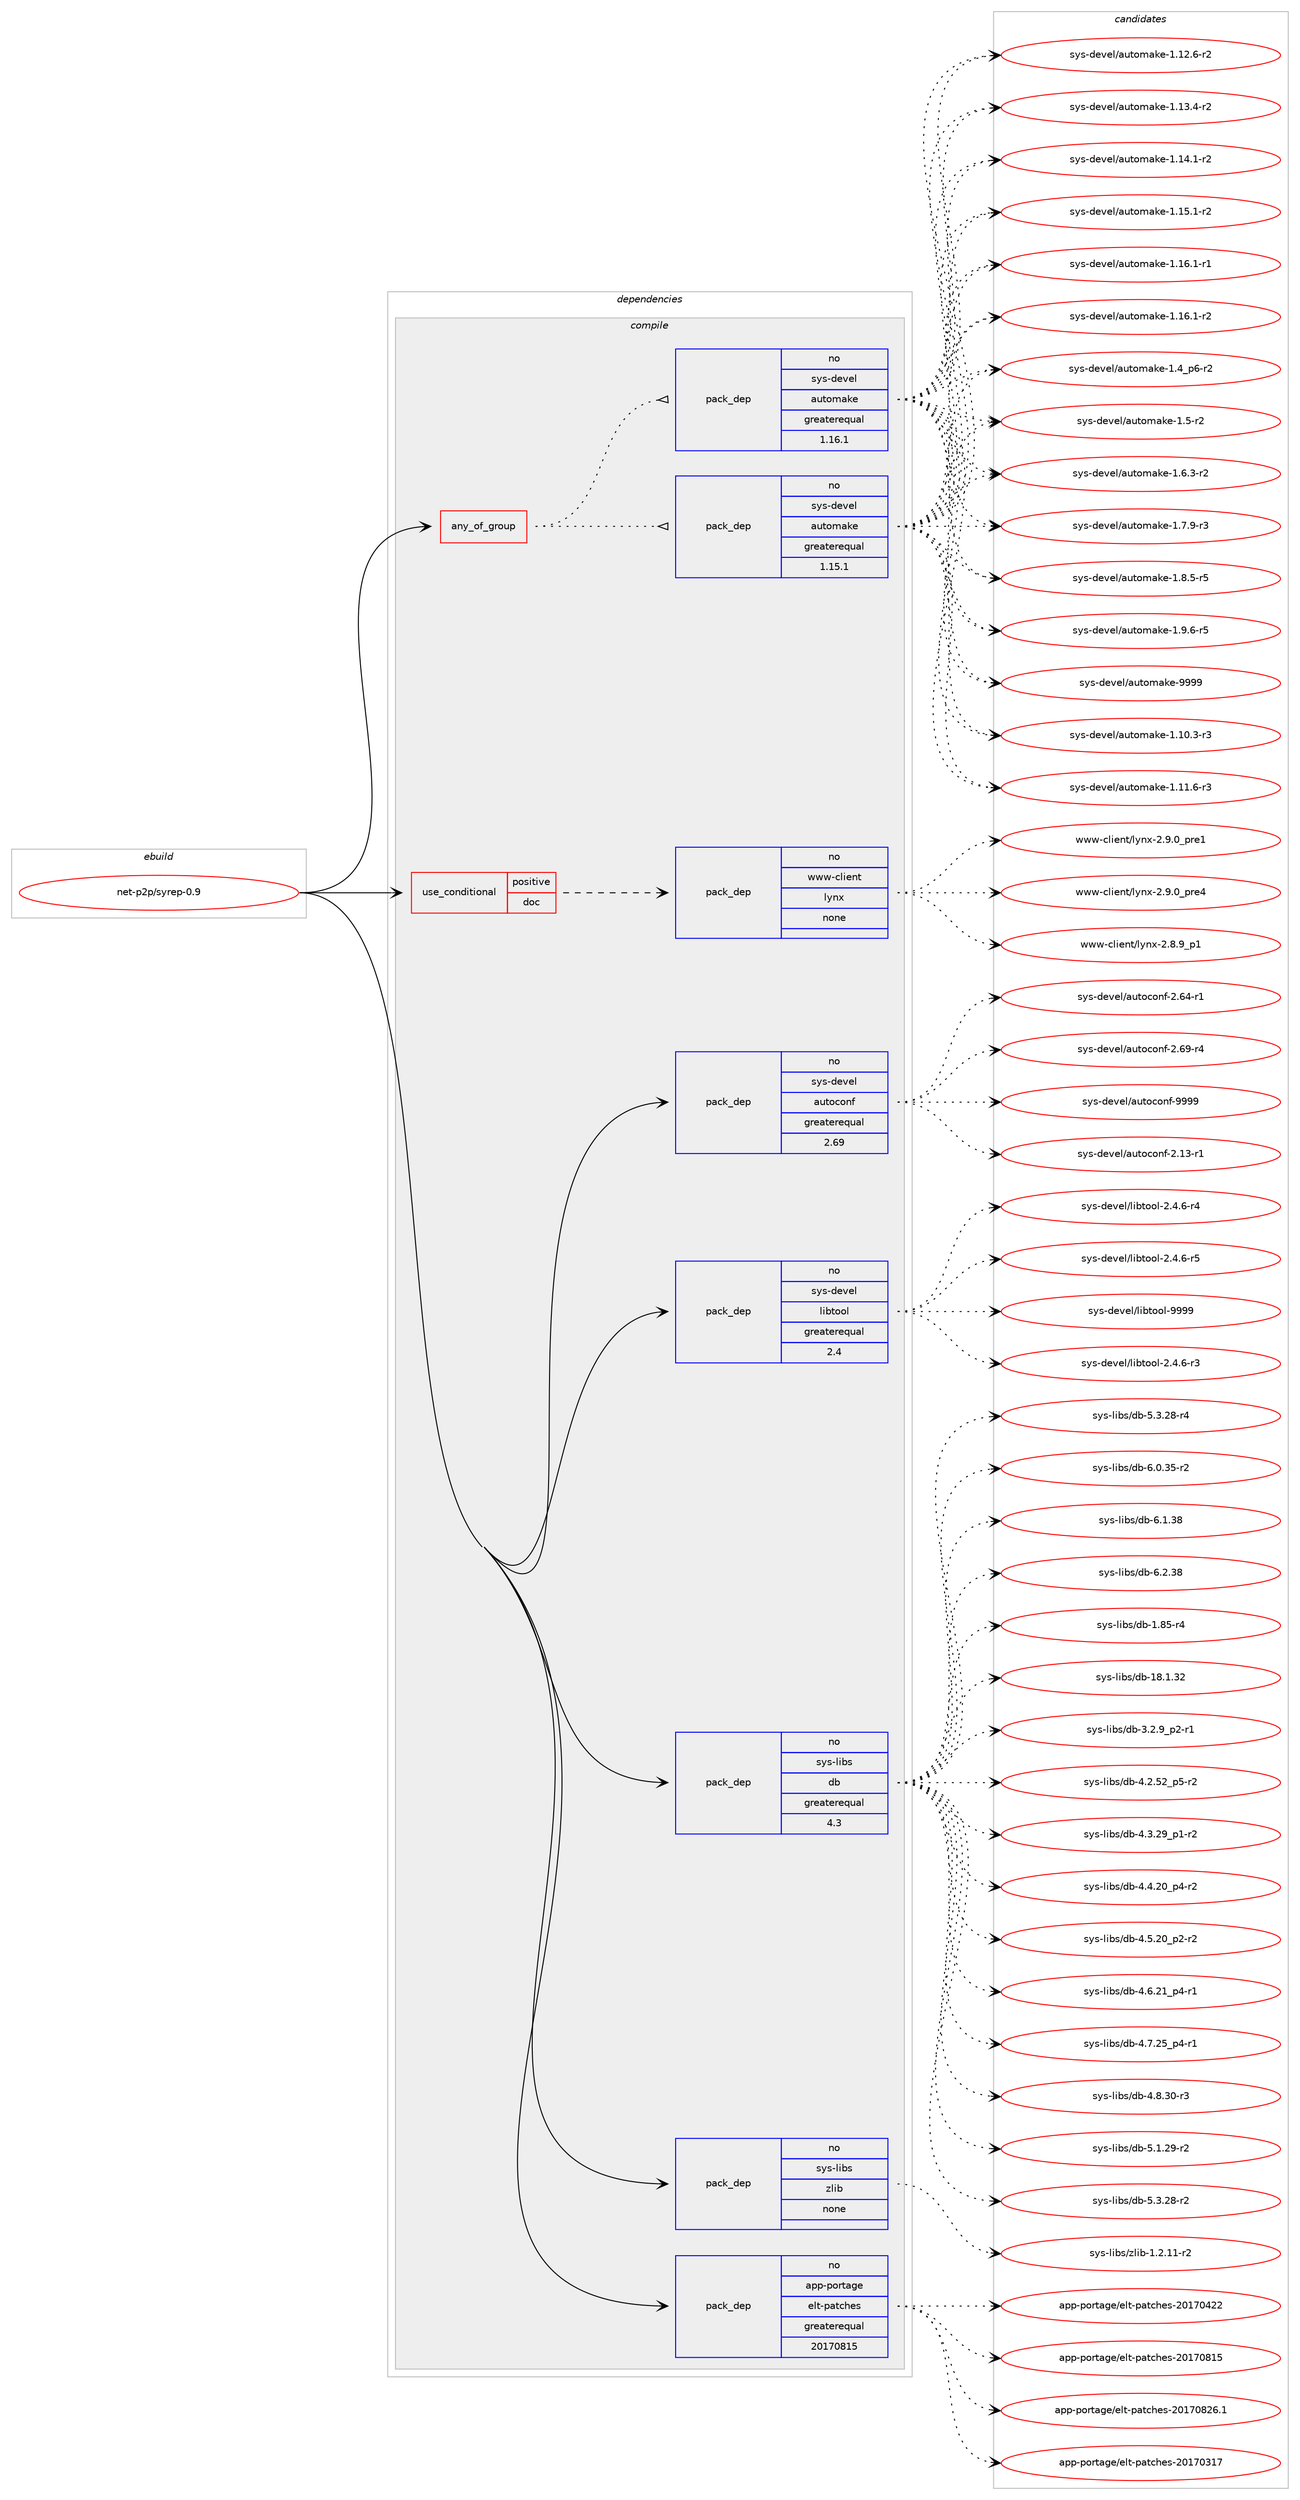 digraph prolog {

# *************
# Graph options
# *************

newrank=true;
concentrate=true;
compound=true;
graph [rankdir=LR,fontname=Helvetica,fontsize=10,ranksep=1.5];#, ranksep=2.5, nodesep=0.2];
edge  [arrowhead=vee];
node  [fontname=Helvetica,fontsize=10];

# **********
# The ebuild
# **********

subgraph cluster_leftcol {
color=gray;
rank=same;
label=<<i>ebuild</i>>;
id [label="net-p2p/syrep-0.9", color=red, width=4, href="../net-p2p/syrep-0.9.svg"];
}

# ****************
# The dependencies
# ****************

subgraph cluster_midcol {
color=gray;
label=<<i>dependencies</i>>;
subgraph cluster_compile {
fillcolor="#eeeeee";
style=filled;
label=<<i>compile</i>>;
subgraph any14337 {
dependency840736 [label=<<TABLE BORDER="0" CELLBORDER="1" CELLSPACING="0" CELLPADDING="4"><TR><TD CELLPADDING="10">any_of_group</TD></TR></TABLE>>, shape=none, color=red];subgraph pack621017 {
dependency840737 [label=<<TABLE BORDER="0" CELLBORDER="1" CELLSPACING="0" CELLPADDING="4" WIDTH="220"><TR><TD ROWSPAN="6" CELLPADDING="30">pack_dep</TD></TR><TR><TD WIDTH="110">no</TD></TR><TR><TD>sys-devel</TD></TR><TR><TD>automake</TD></TR><TR><TD>greaterequal</TD></TR><TR><TD>1.16.1</TD></TR></TABLE>>, shape=none, color=blue];
}
dependency840736:e -> dependency840737:w [weight=20,style="dotted",arrowhead="oinv"];
subgraph pack621018 {
dependency840738 [label=<<TABLE BORDER="0" CELLBORDER="1" CELLSPACING="0" CELLPADDING="4" WIDTH="220"><TR><TD ROWSPAN="6" CELLPADDING="30">pack_dep</TD></TR><TR><TD WIDTH="110">no</TD></TR><TR><TD>sys-devel</TD></TR><TR><TD>automake</TD></TR><TR><TD>greaterequal</TD></TR><TR><TD>1.15.1</TD></TR></TABLE>>, shape=none, color=blue];
}
dependency840736:e -> dependency840738:w [weight=20,style="dotted",arrowhead="oinv"];
}
id:e -> dependency840736:w [weight=20,style="solid",arrowhead="vee"];
subgraph cond204884 {
dependency840739 [label=<<TABLE BORDER="0" CELLBORDER="1" CELLSPACING="0" CELLPADDING="4"><TR><TD ROWSPAN="3" CELLPADDING="10">use_conditional</TD></TR><TR><TD>positive</TD></TR><TR><TD>doc</TD></TR></TABLE>>, shape=none, color=red];
subgraph pack621019 {
dependency840740 [label=<<TABLE BORDER="0" CELLBORDER="1" CELLSPACING="0" CELLPADDING="4" WIDTH="220"><TR><TD ROWSPAN="6" CELLPADDING="30">pack_dep</TD></TR><TR><TD WIDTH="110">no</TD></TR><TR><TD>www-client</TD></TR><TR><TD>lynx</TD></TR><TR><TD>none</TD></TR><TR><TD></TD></TR></TABLE>>, shape=none, color=blue];
}
dependency840739:e -> dependency840740:w [weight=20,style="dashed",arrowhead="vee"];
}
id:e -> dependency840739:w [weight=20,style="solid",arrowhead="vee"];
subgraph pack621020 {
dependency840741 [label=<<TABLE BORDER="0" CELLBORDER="1" CELLSPACING="0" CELLPADDING="4" WIDTH="220"><TR><TD ROWSPAN="6" CELLPADDING="30">pack_dep</TD></TR><TR><TD WIDTH="110">no</TD></TR><TR><TD>app-portage</TD></TR><TR><TD>elt-patches</TD></TR><TR><TD>greaterequal</TD></TR><TR><TD>20170815</TD></TR></TABLE>>, shape=none, color=blue];
}
id:e -> dependency840741:w [weight=20,style="solid",arrowhead="vee"];
subgraph pack621021 {
dependency840742 [label=<<TABLE BORDER="0" CELLBORDER="1" CELLSPACING="0" CELLPADDING="4" WIDTH="220"><TR><TD ROWSPAN="6" CELLPADDING="30">pack_dep</TD></TR><TR><TD WIDTH="110">no</TD></TR><TR><TD>sys-devel</TD></TR><TR><TD>autoconf</TD></TR><TR><TD>greaterequal</TD></TR><TR><TD>2.69</TD></TR></TABLE>>, shape=none, color=blue];
}
id:e -> dependency840742:w [weight=20,style="solid",arrowhead="vee"];
subgraph pack621022 {
dependency840743 [label=<<TABLE BORDER="0" CELLBORDER="1" CELLSPACING="0" CELLPADDING="4" WIDTH="220"><TR><TD ROWSPAN="6" CELLPADDING="30">pack_dep</TD></TR><TR><TD WIDTH="110">no</TD></TR><TR><TD>sys-devel</TD></TR><TR><TD>libtool</TD></TR><TR><TD>greaterequal</TD></TR><TR><TD>2.4</TD></TR></TABLE>>, shape=none, color=blue];
}
id:e -> dependency840743:w [weight=20,style="solid",arrowhead="vee"];
subgraph pack621023 {
dependency840744 [label=<<TABLE BORDER="0" CELLBORDER="1" CELLSPACING="0" CELLPADDING="4" WIDTH="220"><TR><TD ROWSPAN="6" CELLPADDING="30">pack_dep</TD></TR><TR><TD WIDTH="110">no</TD></TR><TR><TD>sys-libs</TD></TR><TR><TD>db</TD></TR><TR><TD>greaterequal</TD></TR><TR><TD>4.3</TD></TR></TABLE>>, shape=none, color=blue];
}
id:e -> dependency840744:w [weight=20,style="solid",arrowhead="vee"];
subgraph pack621024 {
dependency840745 [label=<<TABLE BORDER="0" CELLBORDER="1" CELLSPACING="0" CELLPADDING="4" WIDTH="220"><TR><TD ROWSPAN="6" CELLPADDING="30">pack_dep</TD></TR><TR><TD WIDTH="110">no</TD></TR><TR><TD>sys-libs</TD></TR><TR><TD>zlib</TD></TR><TR><TD>none</TD></TR><TR><TD></TD></TR></TABLE>>, shape=none, color=blue];
}
id:e -> dependency840745:w [weight=20,style="solid",arrowhead="vee"];
}
subgraph cluster_compileandrun {
fillcolor="#eeeeee";
style=filled;
label=<<i>compile and run</i>>;
}
subgraph cluster_run {
fillcolor="#eeeeee";
style=filled;
label=<<i>run</i>>;
}
}

# **************
# The candidates
# **************

subgraph cluster_choices {
rank=same;
color=gray;
label=<<i>candidates</i>>;

subgraph choice621017 {
color=black;
nodesep=1;
choice11512111545100101118101108479711711611110997107101454946494846514511451 [label="sys-devel/automake-1.10.3-r3", color=red, width=4,href="../sys-devel/automake-1.10.3-r3.svg"];
choice11512111545100101118101108479711711611110997107101454946494946544511451 [label="sys-devel/automake-1.11.6-r3", color=red, width=4,href="../sys-devel/automake-1.11.6-r3.svg"];
choice11512111545100101118101108479711711611110997107101454946495046544511450 [label="sys-devel/automake-1.12.6-r2", color=red, width=4,href="../sys-devel/automake-1.12.6-r2.svg"];
choice11512111545100101118101108479711711611110997107101454946495146524511450 [label="sys-devel/automake-1.13.4-r2", color=red, width=4,href="../sys-devel/automake-1.13.4-r2.svg"];
choice11512111545100101118101108479711711611110997107101454946495246494511450 [label="sys-devel/automake-1.14.1-r2", color=red, width=4,href="../sys-devel/automake-1.14.1-r2.svg"];
choice11512111545100101118101108479711711611110997107101454946495346494511450 [label="sys-devel/automake-1.15.1-r2", color=red, width=4,href="../sys-devel/automake-1.15.1-r2.svg"];
choice11512111545100101118101108479711711611110997107101454946495446494511449 [label="sys-devel/automake-1.16.1-r1", color=red, width=4,href="../sys-devel/automake-1.16.1-r1.svg"];
choice11512111545100101118101108479711711611110997107101454946495446494511450 [label="sys-devel/automake-1.16.1-r2", color=red, width=4,href="../sys-devel/automake-1.16.1-r2.svg"];
choice115121115451001011181011084797117116111109971071014549465295112544511450 [label="sys-devel/automake-1.4_p6-r2", color=red, width=4,href="../sys-devel/automake-1.4_p6-r2.svg"];
choice11512111545100101118101108479711711611110997107101454946534511450 [label="sys-devel/automake-1.5-r2", color=red, width=4,href="../sys-devel/automake-1.5-r2.svg"];
choice115121115451001011181011084797117116111109971071014549465446514511450 [label="sys-devel/automake-1.6.3-r2", color=red, width=4,href="../sys-devel/automake-1.6.3-r2.svg"];
choice115121115451001011181011084797117116111109971071014549465546574511451 [label="sys-devel/automake-1.7.9-r3", color=red, width=4,href="../sys-devel/automake-1.7.9-r3.svg"];
choice115121115451001011181011084797117116111109971071014549465646534511453 [label="sys-devel/automake-1.8.5-r5", color=red, width=4,href="../sys-devel/automake-1.8.5-r5.svg"];
choice115121115451001011181011084797117116111109971071014549465746544511453 [label="sys-devel/automake-1.9.6-r5", color=red, width=4,href="../sys-devel/automake-1.9.6-r5.svg"];
choice115121115451001011181011084797117116111109971071014557575757 [label="sys-devel/automake-9999", color=red, width=4,href="../sys-devel/automake-9999.svg"];
dependency840737:e -> choice11512111545100101118101108479711711611110997107101454946494846514511451:w [style=dotted,weight="100"];
dependency840737:e -> choice11512111545100101118101108479711711611110997107101454946494946544511451:w [style=dotted,weight="100"];
dependency840737:e -> choice11512111545100101118101108479711711611110997107101454946495046544511450:w [style=dotted,weight="100"];
dependency840737:e -> choice11512111545100101118101108479711711611110997107101454946495146524511450:w [style=dotted,weight="100"];
dependency840737:e -> choice11512111545100101118101108479711711611110997107101454946495246494511450:w [style=dotted,weight="100"];
dependency840737:e -> choice11512111545100101118101108479711711611110997107101454946495346494511450:w [style=dotted,weight="100"];
dependency840737:e -> choice11512111545100101118101108479711711611110997107101454946495446494511449:w [style=dotted,weight="100"];
dependency840737:e -> choice11512111545100101118101108479711711611110997107101454946495446494511450:w [style=dotted,weight="100"];
dependency840737:e -> choice115121115451001011181011084797117116111109971071014549465295112544511450:w [style=dotted,weight="100"];
dependency840737:e -> choice11512111545100101118101108479711711611110997107101454946534511450:w [style=dotted,weight="100"];
dependency840737:e -> choice115121115451001011181011084797117116111109971071014549465446514511450:w [style=dotted,weight="100"];
dependency840737:e -> choice115121115451001011181011084797117116111109971071014549465546574511451:w [style=dotted,weight="100"];
dependency840737:e -> choice115121115451001011181011084797117116111109971071014549465646534511453:w [style=dotted,weight="100"];
dependency840737:e -> choice115121115451001011181011084797117116111109971071014549465746544511453:w [style=dotted,weight="100"];
dependency840737:e -> choice115121115451001011181011084797117116111109971071014557575757:w [style=dotted,weight="100"];
}
subgraph choice621018 {
color=black;
nodesep=1;
choice11512111545100101118101108479711711611110997107101454946494846514511451 [label="sys-devel/automake-1.10.3-r3", color=red, width=4,href="../sys-devel/automake-1.10.3-r3.svg"];
choice11512111545100101118101108479711711611110997107101454946494946544511451 [label="sys-devel/automake-1.11.6-r3", color=red, width=4,href="../sys-devel/automake-1.11.6-r3.svg"];
choice11512111545100101118101108479711711611110997107101454946495046544511450 [label="sys-devel/automake-1.12.6-r2", color=red, width=4,href="../sys-devel/automake-1.12.6-r2.svg"];
choice11512111545100101118101108479711711611110997107101454946495146524511450 [label="sys-devel/automake-1.13.4-r2", color=red, width=4,href="../sys-devel/automake-1.13.4-r2.svg"];
choice11512111545100101118101108479711711611110997107101454946495246494511450 [label="sys-devel/automake-1.14.1-r2", color=red, width=4,href="../sys-devel/automake-1.14.1-r2.svg"];
choice11512111545100101118101108479711711611110997107101454946495346494511450 [label="sys-devel/automake-1.15.1-r2", color=red, width=4,href="../sys-devel/automake-1.15.1-r2.svg"];
choice11512111545100101118101108479711711611110997107101454946495446494511449 [label="sys-devel/automake-1.16.1-r1", color=red, width=4,href="../sys-devel/automake-1.16.1-r1.svg"];
choice11512111545100101118101108479711711611110997107101454946495446494511450 [label="sys-devel/automake-1.16.1-r2", color=red, width=4,href="../sys-devel/automake-1.16.1-r2.svg"];
choice115121115451001011181011084797117116111109971071014549465295112544511450 [label="sys-devel/automake-1.4_p6-r2", color=red, width=4,href="../sys-devel/automake-1.4_p6-r2.svg"];
choice11512111545100101118101108479711711611110997107101454946534511450 [label="sys-devel/automake-1.5-r2", color=red, width=4,href="../sys-devel/automake-1.5-r2.svg"];
choice115121115451001011181011084797117116111109971071014549465446514511450 [label="sys-devel/automake-1.6.3-r2", color=red, width=4,href="../sys-devel/automake-1.6.3-r2.svg"];
choice115121115451001011181011084797117116111109971071014549465546574511451 [label="sys-devel/automake-1.7.9-r3", color=red, width=4,href="../sys-devel/automake-1.7.9-r3.svg"];
choice115121115451001011181011084797117116111109971071014549465646534511453 [label="sys-devel/automake-1.8.5-r5", color=red, width=4,href="../sys-devel/automake-1.8.5-r5.svg"];
choice115121115451001011181011084797117116111109971071014549465746544511453 [label="sys-devel/automake-1.9.6-r5", color=red, width=4,href="../sys-devel/automake-1.9.6-r5.svg"];
choice115121115451001011181011084797117116111109971071014557575757 [label="sys-devel/automake-9999", color=red, width=4,href="../sys-devel/automake-9999.svg"];
dependency840738:e -> choice11512111545100101118101108479711711611110997107101454946494846514511451:w [style=dotted,weight="100"];
dependency840738:e -> choice11512111545100101118101108479711711611110997107101454946494946544511451:w [style=dotted,weight="100"];
dependency840738:e -> choice11512111545100101118101108479711711611110997107101454946495046544511450:w [style=dotted,weight="100"];
dependency840738:e -> choice11512111545100101118101108479711711611110997107101454946495146524511450:w [style=dotted,weight="100"];
dependency840738:e -> choice11512111545100101118101108479711711611110997107101454946495246494511450:w [style=dotted,weight="100"];
dependency840738:e -> choice11512111545100101118101108479711711611110997107101454946495346494511450:w [style=dotted,weight="100"];
dependency840738:e -> choice11512111545100101118101108479711711611110997107101454946495446494511449:w [style=dotted,weight="100"];
dependency840738:e -> choice11512111545100101118101108479711711611110997107101454946495446494511450:w [style=dotted,weight="100"];
dependency840738:e -> choice115121115451001011181011084797117116111109971071014549465295112544511450:w [style=dotted,weight="100"];
dependency840738:e -> choice11512111545100101118101108479711711611110997107101454946534511450:w [style=dotted,weight="100"];
dependency840738:e -> choice115121115451001011181011084797117116111109971071014549465446514511450:w [style=dotted,weight="100"];
dependency840738:e -> choice115121115451001011181011084797117116111109971071014549465546574511451:w [style=dotted,weight="100"];
dependency840738:e -> choice115121115451001011181011084797117116111109971071014549465646534511453:w [style=dotted,weight="100"];
dependency840738:e -> choice115121115451001011181011084797117116111109971071014549465746544511453:w [style=dotted,weight="100"];
dependency840738:e -> choice115121115451001011181011084797117116111109971071014557575757:w [style=dotted,weight="100"];
}
subgraph choice621019 {
color=black;
nodesep=1;
choice1191191194599108105101110116471081211101204550465646579511249 [label="www-client/lynx-2.8.9_p1", color=red, width=4,href="../www-client/lynx-2.8.9_p1.svg"];
choice1191191194599108105101110116471081211101204550465746489511211410149 [label="www-client/lynx-2.9.0_pre1", color=red, width=4,href="../www-client/lynx-2.9.0_pre1.svg"];
choice1191191194599108105101110116471081211101204550465746489511211410152 [label="www-client/lynx-2.9.0_pre4", color=red, width=4,href="../www-client/lynx-2.9.0_pre4.svg"];
dependency840740:e -> choice1191191194599108105101110116471081211101204550465646579511249:w [style=dotted,weight="100"];
dependency840740:e -> choice1191191194599108105101110116471081211101204550465746489511211410149:w [style=dotted,weight="100"];
dependency840740:e -> choice1191191194599108105101110116471081211101204550465746489511211410152:w [style=dotted,weight="100"];
}
subgraph choice621020 {
color=black;
nodesep=1;
choice97112112451121111141169710310147101108116451129711699104101115455048495548514955 [label="app-portage/elt-patches-20170317", color=red, width=4,href="../app-portage/elt-patches-20170317.svg"];
choice97112112451121111141169710310147101108116451129711699104101115455048495548525050 [label="app-portage/elt-patches-20170422", color=red, width=4,href="../app-portage/elt-patches-20170422.svg"];
choice97112112451121111141169710310147101108116451129711699104101115455048495548564953 [label="app-portage/elt-patches-20170815", color=red, width=4,href="../app-portage/elt-patches-20170815.svg"];
choice971121124511211111411697103101471011081164511297116991041011154550484955485650544649 [label="app-portage/elt-patches-20170826.1", color=red, width=4,href="../app-portage/elt-patches-20170826.1.svg"];
dependency840741:e -> choice97112112451121111141169710310147101108116451129711699104101115455048495548514955:w [style=dotted,weight="100"];
dependency840741:e -> choice97112112451121111141169710310147101108116451129711699104101115455048495548525050:w [style=dotted,weight="100"];
dependency840741:e -> choice97112112451121111141169710310147101108116451129711699104101115455048495548564953:w [style=dotted,weight="100"];
dependency840741:e -> choice971121124511211111411697103101471011081164511297116991041011154550484955485650544649:w [style=dotted,weight="100"];
}
subgraph choice621021 {
color=black;
nodesep=1;
choice1151211154510010111810110847971171161119911111010245504649514511449 [label="sys-devel/autoconf-2.13-r1", color=red, width=4,href="../sys-devel/autoconf-2.13-r1.svg"];
choice1151211154510010111810110847971171161119911111010245504654524511449 [label="sys-devel/autoconf-2.64-r1", color=red, width=4,href="../sys-devel/autoconf-2.64-r1.svg"];
choice1151211154510010111810110847971171161119911111010245504654574511452 [label="sys-devel/autoconf-2.69-r4", color=red, width=4,href="../sys-devel/autoconf-2.69-r4.svg"];
choice115121115451001011181011084797117116111991111101024557575757 [label="sys-devel/autoconf-9999", color=red, width=4,href="../sys-devel/autoconf-9999.svg"];
dependency840742:e -> choice1151211154510010111810110847971171161119911111010245504649514511449:w [style=dotted,weight="100"];
dependency840742:e -> choice1151211154510010111810110847971171161119911111010245504654524511449:w [style=dotted,weight="100"];
dependency840742:e -> choice1151211154510010111810110847971171161119911111010245504654574511452:w [style=dotted,weight="100"];
dependency840742:e -> choice115121115451001011181011084797117116111991111101024557575757:w [style=dotted,weight="100"];
}
subgraph choice621022 {
color=black;
nodesep=1;
choice1151211154510010111810110847108105981161111111084550465246544511451 [label="sys-devel/libtool-2.4.6-r3", color=red, width=4,href="../sys-devel/libtool-2.4.6-r3.svg"];
choice1151211154510010111810110847108105981161111111084550465246544511452 [label="sys-devel/libtool-2.4.6-r4", color=red, width=4,href="../sys-devel/libtool-2.4.6-r4.svg"];
choice1151211154510010111810110847108105981161111111084550465246544511453 [label="sys-devel/libtool-2.4.6-r5", color=red, width=4,href="../sys-devel/libtool-2.4.6-r5.svg"];
choice1151211154510010111810110847108105981161111111084557575757 [label="sys-devel/libtool-9999", color=red, width=4,href="../sys-devel/libtool-9999.svg"];
dependency840743:e -> choice1151211154510010111810110847108105981161111111084550465246544511451:w [style=dotted,weight="100"];
dependency840743:e -> choice1151211154510010111810110847108105981161111111084550465246544511452:w [style=dotted,weight="100"];
dependency840743:e -> choice1151211154510010111810110847108105981161111111084550465246544511453:w [style=dotted,weight="100"];
dependency840743:e -> choice1151211154510010111810110847108105981161111111084557575757:w [style=dotted,weight="100"];
}
subgraph choice621023 {
color=black;
nodesep=1;
choice1151211154510810598115471009845494656534511452 [label="sys-libs/db-1.85-r4", color=red, width=4,href="../sys-libs/db-1.85-r4.svg"];
choice115121115451081059811547100984549564649465150 [label="sys-libs/db-18.1.32", color=red, width=4,href="../sys-libs/db-18.1.32.svg"];
choice1151211154510810598115471009845514650465795112504511449 [label="sys-libs/db-3.2.9_p2-r1", color=red, width=4,href="../sys-libs/db-3.2.9_p2-r1.svg"];
choice115121115451081059811547100984552465046535095112534511450 [label="sys-libs/db-4.2.52_p5-r2", color=red, width=4,href="../sys-libs/db-4.2.52_p5-r2.svg"];
choice115121115451081059811547100984552465146505795112494511450 [label="sys-libs/db-4.3.29_p1-r2", color=red, width=4,href="../sys-libs/db-4.3.29_p1-r2.svg"];
choice115121115451081059811547100984552465246504895112524511450 [label="sys-libs/db-4.4.20_p4-r2", color=red, width=4,href="../sys-libs/db-4.4.20_p4-r2.svg"];
choice115121115451081059811547100984552465346504895112504511450 [label="sys-libs/db-4.5.20_p2-r2", color=red, width=4,href="../sys-libs/db-4.5.20_p2-r2.svg"];
choice115121115451081059811547100984552465446504995112524511449 [label="sys-libs/db-4.6.21_p4-r1", color=red, width=4,href="../sys-libs/db-4.6.21_p4-r1.svg"];
choice115121115451081059811547100984552465546505395112524511449 [label="sys-libs/db-4.7.25_p4-r1", color=red, width=4,href="../sys-libs/db-4.7.25_p4-r1.svg"];
choice11512111545108105981154710098455246564651484511451 [label="sys-libs/db-4.8.30-r3", color=red, width=4,href="../sys-libs/db-4.8.30-r3.svg"];
choice11512111545108105981154710098455346494650574511450 [label="sys-libs/db-5.1.29-r2", color=red, width=4,href="../sys-libs/db-5.1.29-r2.svg"];
choice11512111545108105981154710098455346514650564511450 [label="sys-libs/db-5.3.28-r2", color=red, width=4,href="../sys-libs/db-5.3.28-r2.svg"];
choice11512111545108105981154710098455346514650564511452 [label="sys-libs/db-5.3.28-r4", color=red, width=4,href="../sys-libs/db-5.3.28-r4.svg"];
choice11512111545108105981154710098455446484651534511450 [label="sys-libs/db-6.0.35-r2", color=red, width=4,href="../sys-libs/db-6.0.35-r2.svg"];
choice1151211154510810598115471009845544649465156 [label="sys-libs/db-6.1.38", color=red, width=4,href="../sys-libs/db-6.1.38.svg"];
choice1151211154510810598115471009845544650465156 [label="sys-libs/db-6.2.38", color=red, width=4,href="../sys-libs/db-6.2.38.svg"];
dependency840744:e -> choice1151211154510810598115471009845494656534511452:w [style=dotted,weight="100"];
dependency840744:e -> choice115121115451081059811547100984549564649465150:w [style=dotted,weight="100"];
dependency840744:e -> choice1151211154510810598115471009845514650465795112504511449:w [style=dotted,weight="100"];
dependency840744:e -> choice115121115451081059811547100984552465046535095112534511450:w [style=dotted,weight="100"];
dependency840744:e -> choice115121115451081059811547100984552465146505795112494511450:w [style=dotted,weight="100"];
dependency840744:e -> choice115121115451081059811547100984552465246504895112524511450:w [style=dotted,weight="100"];
dependency840744:e -> choice115121115451081059811547100984552465346504895112504511450:w [style=dotted,weight="100"];
dependency840744:e -> choice115121115451081059811547100984552465446504995112524511449:w [style=dotted,weight="100"];
dependency840744:e -> choice115121115451081059811547100984552465546505395112524511449:w [style=dotted,weight="100"];
dependency840744:e -> choice11512111545108105981154710098455246564651484511451:w [style=dotted,weight="100"];
dependency840744:e -> choice11512111545108105981154710098455346494650574511450:w [style=dotted,weight="100"];
dependency840744:e -> choice11512111545108105981154710098455346514650564511450:w [style=dotted,weight="100"];
dependency840744:e -> choice11512111545108105981154710098455346514650564511452:w [style=dotted,weight="100"];
dependency840744:e -> choice11512111545108105981154710098455446484651534511450:w [style=dotted,weight="100"];
dependency840744:e -> choice1151211154510810598115471009845544649465156:w [style=dotted,weight="100"];
dependency840744:e -> choice1151211154510810598115471009845544650465156:w [style=dotted,weight="100"];
}
subgraph choice621024 {
color=black;
nodesep=1;
choice11512111545108105981154712210810598454946504649494511450 [label="sys-libs/zlib-1.2.11-r2", color=red, width=4,href="../sys-libs/zlib-1.2.11-r2.svg"];
dependency840745:e -> choice11512111545108105981154712210810598454946504649494511450:w [style=dotted,weight="100"];
}
}

}
